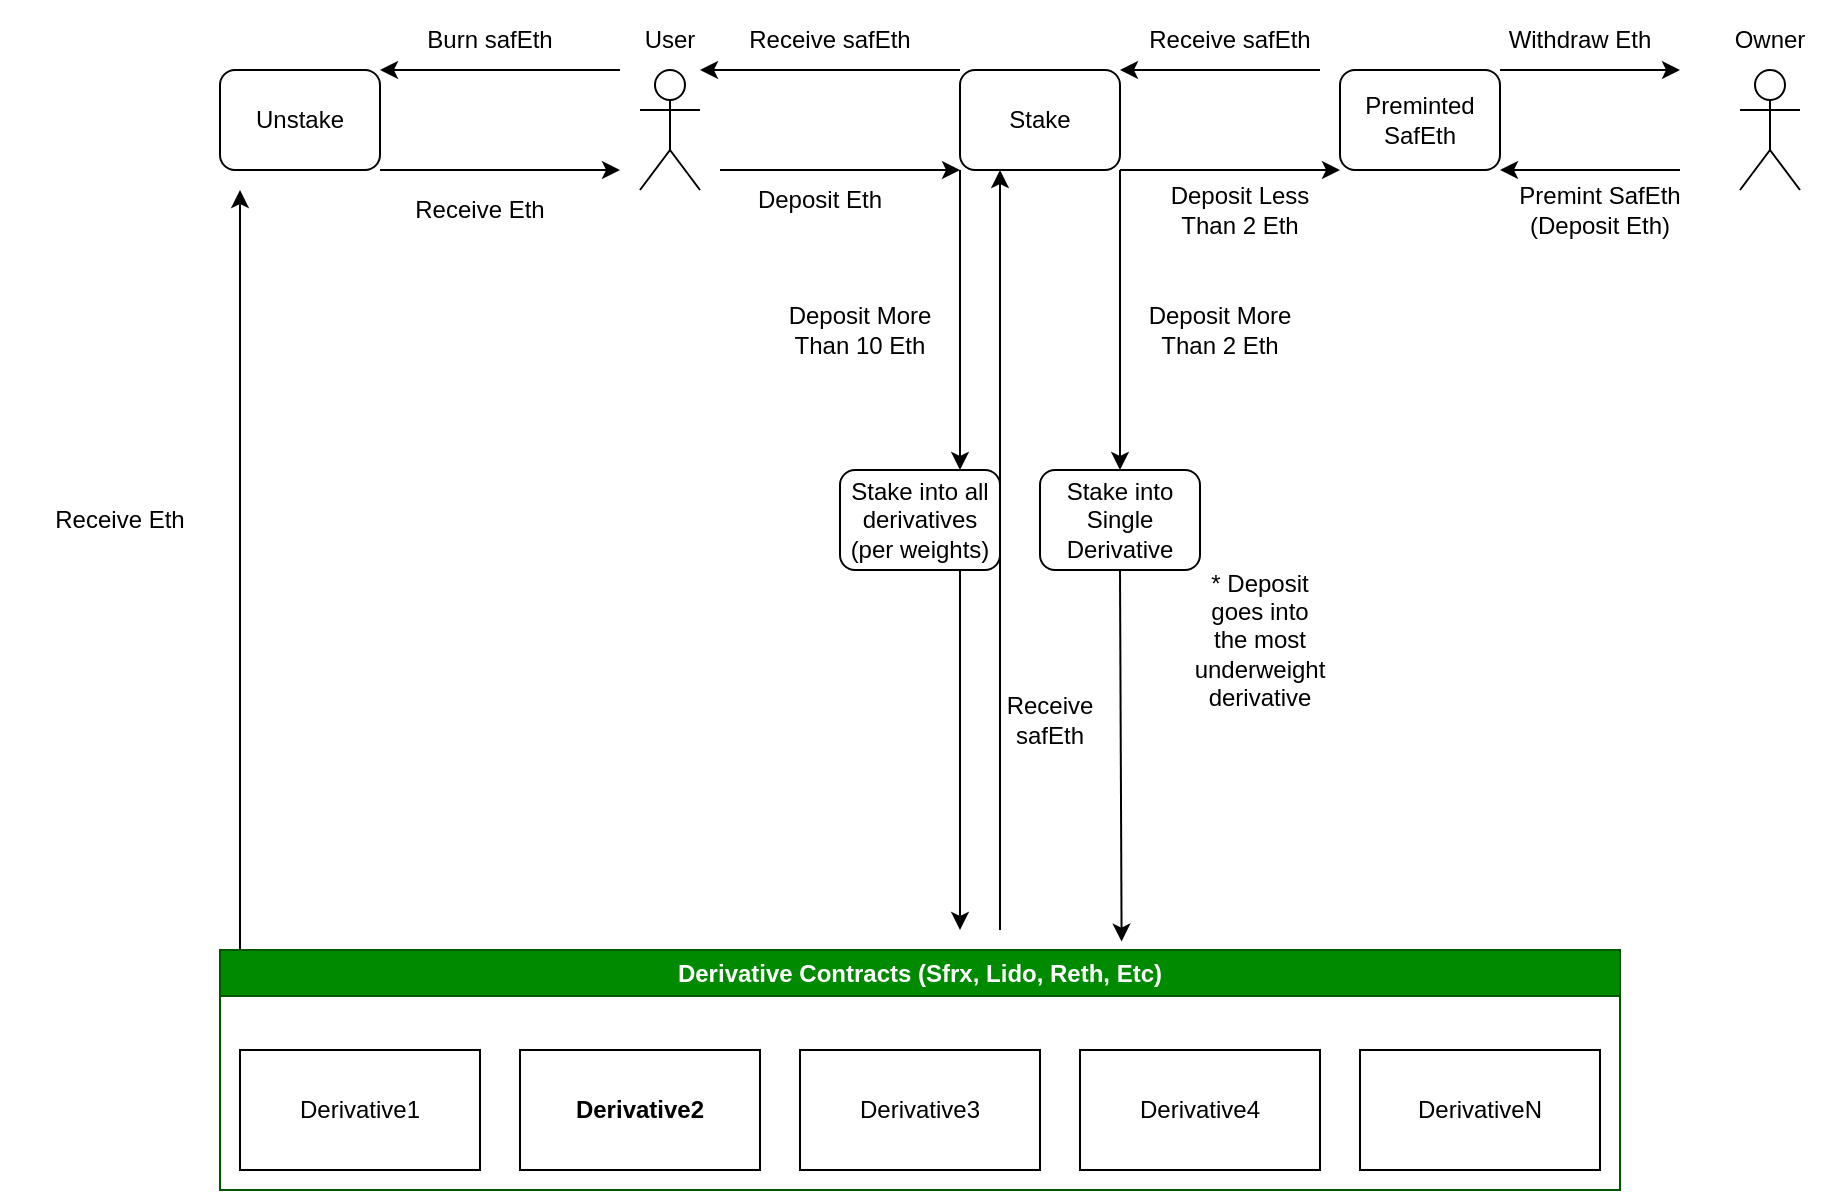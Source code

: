 <mxfile>
    <diagram id="vdQ2y8qOGUHSb-ea-0vE" name="Page-1">
        <mxGraphModel dx="1502" dy="936" grid="1" gridSize="10" guides="1" tooltips="1" connect="1" arrows="1" fold="1" page="1" pageScale="1" pageWidth="850" pageHeight="1100" math="0" shadow="0">
            <root>
                <mxCell id="0"/>
                <mxCell id="1" parent="0"/>
                <mxCell id="2" value="" style="shape=umlActor;verticalLabelPosition=bottom;verticalAlign=top;html=1;outlineConnect=0;" parent="1" vertex="1">
                    <mxGeometry x="330" y="40" width="30" height="60" as="geometry"/>
                </mxCell>
                <mxCell id="21" style="edgeStyle=none;html=1;" parent="1" edge="1">
                    <mxGeometry relative="1" as="geometry">
                        <mxPoint x="325" y="200" as="targetPoint"/>
                        <mxPoint x="325" y="200" as="sourcePoint"/>
                    </mxGeometry>
                </mxCell>
                <mxCell id="15" value="" style="endArrow=none;html=1;" parent="1" edge="1">
                    <mxGeometry width="50" height="50" relative="1" as="geometry">
                        <mxPoint x="200" y="480" as="sourcePoint"/>
                        <mxPoint x="330" y="480" as="targetPoint"/>
                    </mxGeometry>
                </mxCell>
                <mxCell id="40" value="Derivative Contracts (Sfrx, Lido, Reth, Etc)" style="swimlane;whiteSpace=wrap;html=1;fillColor=#008a00;fontColor=#ffffff;strokeColor=#005700;" parent="1" vertex="1">
                    <mxGeometry x="120" y="480" width="700" height="120" as="geometry"/>
                </mxCell>
                <mxCell id="18" value="Derivative3" style="rounded=0;whiteSpace=wrap;html=1;" parent="40" vertex="1">
                    <mxGeometry x="290" y="50" width="120" height="60" as="geometry"/>
                </mxCell>
                <mxCell id="12" value="Derivative2" style="whiteSpace=wrap;html=1;fontStyle=1;startSize=23;" parent="40" vertex="1">
                    <mxGeometry x="150" y="50" width="120" height="60" as="geometry"/>
                </mxCell>
                <mxCell id="11" value="Derivative1" style="whiteSpace=wrap;html=1;" parent="40" vertex="1">
                    <mxGeometry x="10" y="50" width="120" height="60" as="geometry"/>
                </mxCell>
                <mxCell id="113" value="Derivative4" style="rounded=0;whiteSpace=wrap;html=1;" vertex="1" parent="40">
                    <mxGeometry x="430" y="50" width="120" height="60" as="geometry"/>
                </mxCell>
                <mxCell id="114" value="DerivativeN" style="rounded=0;whiteSpace=wrap;html=1;" vertex="1" parent="40">
                    <mxGeometry x="570" y="50" width="120" height="60" as="geometry"/>
                </mxCell>
                <mxCell id="41" value="Stake" style="rounded=1;whiteSpace=wrap;html=1;" vertex="1" parent="1">
                    <mxGeometry x="490" y="40" width="80" height="50" as="geometry"/>
                </mxCell>
                <mxCell id="48" value="Unstake" style="rounded=1;whiteSpace=wrap;html=1;" vertex="1" parent="1">
                    <mxGeometry x="120" y="40" width="80" height="50" as="geometry"/>
                </mxCell>
                <mxCell id="50" value="Burn safEth" style="text;html=1;strokeColor=none;fillColor=none;align=center;verticalAlign=middle;whiteSpace=wrap;rounded=0;" vertex="1" parent="1">
                    <mxGeometry x="220" y="10" width="70" height="30" as="geometry"/>
                </mxCell>
                <mxCell id="54" value="User" style="text;html=1;strokeColor=none;fillColor=none;align=center;verticalAlign=middle;whiteSpace=wrap;rounded=0;" vertex="1" parent="1">
                    <mxGeometry x="315" y="10" width="60" height="30" as="geometry"/>
                </mxCell>
                <mxCell id="55" value="Preminted SafEth" style="rounded=1;whiteSpace=wrap;html=1;" vertex="1" parent="1">
                    <mxGeometry x="680" y="40" width="80" height="50" as="geometry"/>
                </mxCell>
                <mxCell id="56" value="" style="shape=umlActor;verticalLabelPosition=bottom;verticalAlign=top;html=1;outlineConnect=0;" vertex="1" parent="1">
                    <mxGeometry x="880" y="40" width="30" height="60" as="geometry"/>
                </mxCell>
                <mxCell id="57" value="Stake into Single Derivative" style="rounded=1;whiteSpace=wrap;html=1;" vertex="1" parent="1">
                    <mxGeometry x="530" y="240" width="80" height="50" as="geometry"/>
                </mxCell>
                <mxCell id="59" value="" style="endArrow=classic;html=1;entryX=0;entryY=1;entryDx=0;entryDy=0;" edge="1" parent="1" target="41">
                    <mxGeometry width="50" height="50" relative="1" as="geometry">
                        <mxPoint x="370" y="90" as="sourcePoint"/>
                        <mxPoint x="340" y="210" as="targetPoint"/>
                    </mxGeometry>
                </mxCell>
                <mxCell id="60" value="Deposit Eth" style="text;html=1;strokeColor=none;fillColor=none;align=center;verticalAlign=middle;whiteSpace=wrap;rounded=0;" vertex="1" parent="1">
                    <mxGeometry x="380" y="90" width="80" height="30" as="geometry"/>
                </mxCell>
                <mxCell id="61" value="" style="endArrow=classic;html=1;entryX=0.75;entryY=1;entryDx=0;entryDy=0;exitX=0;exitY=0;exitDx=0;exitDy=0;" edge="1" parent="1" source="41" target="54">
                    <mxGeometry width="50" height="50" relative="1" as="geometry">
                        <mxPoint x="290" y="260" as="sourcePoint"/>
                        <mxPoint x="340" y="210" as="targetPoint"/>
                    </mxGeometry>
                </mxCell>
                <mxCell id="62" value="Receive safEth" style="text;html=1;strokeColor=none;fillColor=none;align=center;verticalAlign=middle;whiteSpace=wrap;rounded=0;" vertex="1" parent="1">
                    <mxGeometry x="380" y="10" width="90" height="30" as="geometry"/>
                </mxCell>
                <mxCell id="63" value="Owner" style="text;html=1;strokeColor=none;fillColor=none;align=center;verticalAlign=middle;whiteSpace=wrap;rounded=0;" vertex="1" parent="1">
                    <mxGeometry x="865" y="10" width="60" height="30" as="geometry"/>
                </mxCell>
                <mxCell id="64" value="" style="endArrow=classic;html=1;entryX=1;entryY=1;entryDx=0;entryDy=0;" edge="1" parent="1" target="55">
                    <mxGeometry width="50" height="50" relative="1" as="geometry">
                        <mxPoint x="850" y="90" as="sourcePoint"/>
                        <mxPoint x="720" y="80" as="targetPoint"/>
                    </mxGeometry>
                </mxCell>
                <mxCell id="65" value="Premint SafEth (Deposit Eth)" style="text;html=1;strokeColor=none;fillColor=none;align=center;verticalAlign=middle;whiteSpace=wrap;rounded=0;" vertex="1" parent="1">
                    <mxGeometry x="760" y="90" width="100" height="40" as="geometry"/>
                </mxCell>
                <mxCell id="66" value="" style="endArrow=classic;html=1;exitX=1;exitY=0;exitDx=0;exitDy=0;" edge="1" parent="1" source="55">
                    <mxGeometry width="50" height="50" relative="1" as="geometry">
                        <mxPoint x="700" y="120" as="sourcePoint"/>
                        <mxPoint x="850" y="40" as="targetPoint"/>
                    </mxGeometry>
                </mxCell>
                <mxCell id="67" value="Withdraw Eth" style="text;html=1;strokeColor=none;fillColor=none;align=center;verticalAlign=middle;whiteSpace=wrap;rounded=0;" vertex="1" parent="1">
                    <mxGeometry x="750" y="5" width="100" height="40" as="geometry"/>
                </mxCell>
                <mxCell id="73" value="Receive Eth" style="text;html=1;strokeColor=none;fillColor=none;align=center;verticalAlign=middle;whiteSpace=wrap;rounded=0;" vertex="1" parent="1">
                    <mxGeometry x="190" y="95" width="120" height="30" as="geometry"/>
                </mxCell>
                <mxCell id="74" value="" style="endArrow=classic;html=1;exitX=1;exitY=1;exitDx=0;exitDy=0;" edge="1" parent="1" source="48">
                    <mxGeometry width="50" height="50" relative="1" as="geometry">
                        <mxPoint x="300" y="180" as="sourcePoint"/>
                        <mxPoint x="320" y="90" as="targetPoint"/>
                    </mxGeometry>
                </mxCell>
                <mxCell id="76" value="" style="endArrow=classic;html=1;entryX=0.75;entryY=1;entryDx=0;entryDy=0;" edge="1" parent="1">
                    <mxGeometry width="50" height="50" relative="1" as="geometry">
                        <mxPoint x="320" y="40" as="sourcePoint"/>
                        <mxPoint x="200" y="40" as="targetPoint"/>
                    </mxGeometry>
                </mxCell>
                <mxCell id="77" value="" style="endArrow=classic;html=1;entryX=0;entryY=1;entryDx=0;entryDy=0;exitX=1;exitY=1;exitDx=0;exitDy=0;" edge="1" parent="1" source="41" target="55">
                    <mxGeometry width="50" height="50" relative="1" as="geometry">
                        <mxPoint x="300" y="210" as="sourcePoint"/>
                        <mxPoint x="350" y="160" as="targetPoint"/>
                    </mxGeometry>
                </mxCell>
                <mxCell id="78" value="Deposit Less Than 2 Eth" style="text;html=1;strokeColor=none;fillColor=none;align=center;verticalAlign=middle;whiteSpace=wrap;rounded=0;" vertex="1" parent="1">
                    <mxGeometry x="580" y="90" width="100" height="40" as="geometry"/>
                </mxCell>
                <mxCell id="79" value="" style="endArrow=classic;html=1;entryX=1;entryY=0;entryDx=0;entryDy=0;" edge="1" parent="1" target="41">
                    <mxGeometry relative="1" as="geometry">
                        <mxPoint x="670" y="40" as="sourcePoint"/>
                        <mxPoint x="550" y="250" as="targetPoint"/>
                    </mxGeometry>
                </mxCell>
                <mxCell id="81" value="Receive safEth" style="text;html=1;strokeColor=none;fillColor=none;align=center;verticalAlign=middle;whiteSpace=wrap;rounded=0;" vertex="1" parent="1">
                    <mxGeometry x="580" y="10" width="90" height="30" as="geometry"/>
                </mxCell>
                <mxCell id="82" value="Stake into all derivatives (per weights)" style="rounded=1;whiteSpace=wrap;html=1;" vertex="1" parent="1">
                    <mxGeometry x="430" y="240" width="80" height="50" as="geometry"/>
                </mxCell>
                <mxCell id="83" value="Receive Eth" style="text;html=1;strokeColor=none;fillColor=none;align=center;verticalAlign=middle;whiteSpace=wrap;rounded=0;" vertex="1" parent="1">
                    <mxGeometry x="10" y="250" width="120" height="30" as="geometry"/>
                </mxCell>
                <mxCell id="87" value="" style="endArrow=classic;html=1;" edge="1" parent="1">
                    <mxGeometry relative="1" as="geometry">
                        <mxPoint x="130" y="480" as="sourcePoint"/>
                        <mxPoint x="130" y="100" as="targetPoint"/>
                    </mxGeometry>
                </mxCell>
                <mxCell id="126" value="" style="endArrow=classic;html=1;entryX=0.75;entryY=0;entryDx=0;entryDy=0;" edge="1" parent="1" target="82">
                    <mxGeometry width="50" height="50" relative="1" as="geometry">
                        <mxPoint x="490" y="90" as="sourcePoint"/>
                        <mxPoint x="460" y="420" as="targetPoint"/>
                    </mxGeometry>
                </mxCell>
                <mxCell id="127" value="Deposit More Than 10 Eth" style="text;html=1;strokeColor=none;fillColor=none;align=center;verticalAlign=middle;whiteSpace=wrap;rounded=0;" vertex="1" parent="1">
                    <mxGeometry x="390" y="150" width="100" height="40" as="geometry"/>
                </mxCell>
                <mxCell id="128" value="" style="endArrow=classic;html=1;exitX=0.75;exitY=1;exitDx=0;exitDy=0;" edge="1" parent="1" source="82">
                    <mxGeometry width="50" height="50" relative="1" as="geometry">
                        <mxPoint x="470" y="390" as="sourcePoint"/>
                        <mxPoint x="490" y="470" as="targetPoint"/>
                    </mxGeometry>
                </mxCell>
                <mxCell id="129" value="" style="endArrow=classic;html=1;entryX=0.5;entryY=0;entryDx=0;entryDy=0;" edge="1" parent="1" target="57">
                    <mxGeometry width="50" height="50" relative="1" as="geometry">
                        <mxPoint x="570" y="90" as="sourcePoint"/>
                        <mxPoint x="520" y="340" as="targetPoint"/>
                    </mxGeometry>
                </mxCell>
                <mxCell id="130" value="" style="endArrow=classic;html=1;exitX=0.5;exitY=1;exitDx=0;exitDy=0;entryX=0.644;entryY=-0.035;entryDx=0;entryDy=0;entryPerimeter=0;" edge="1" parent="1" source="57" target="40">
                    <mxGeometry width="50" height="50" relative="1" as="geometry">
                        <mxPoint x="570" y="470" as="sourcePoint"/>
                        <mxPoint x="660" y="360" as="targetPoint"/>
                    </mxGeometry>
                </mxCell>
                <mxCell id="131" value="" style="endArrow=classic;html=1;entryX=0.25;entryY=1;entryDx=0;entryDy=0;" edge="1" parent="1" target="41">
                    <mxGeometry width="50" height="50" relative="1" as="geometry">
                        <mxPoint x="510" y="470" as="sourcePoint"/>
                        <mxPoint x="520" y="340" as="targetPoint"/>
                    </mxGeometry>
                </mxCell>
                <mxCell id="132" value="Deposit More Than 2 Eth" style="text;html=1;strokeColor=none;fillColor=none;align=center;verticalAlign=middle;whiteSpace=wrap;rounded=0;" vertex="1" parent="1">
                    <mxGeometry x="570" y="150" width="100" height="40" as="geometry"/>
                </mxCell>
                <mxCell id="133" value="Receive&lt;br&gt;safEth" style="text;html=1;strokeColor=none;fillColor=none;align=center;verticalAlign=middle;whiteSpace=wrap;rounded=0;" vertex="1" parent="1">
                    <mxGeometry x="490" y="350" width="90" height="30" as="geometry"/>
                </mxCell>
                <mxCell id="134" value="* Deposit goes into the most underweight derivative" style="text;html=1;strokeColor=none;fillColor=none;align=center;verticalAlign=middle;whiteSpace=wrap;rounded=0;" vertex="1" parent="1">
                    <mxGeometry x="610" y="310" width="60" height="30" as="geometry"/>
                </mxCell>
            </root>
        </mxGraphModel>
    </diagram>
</mxfile>
